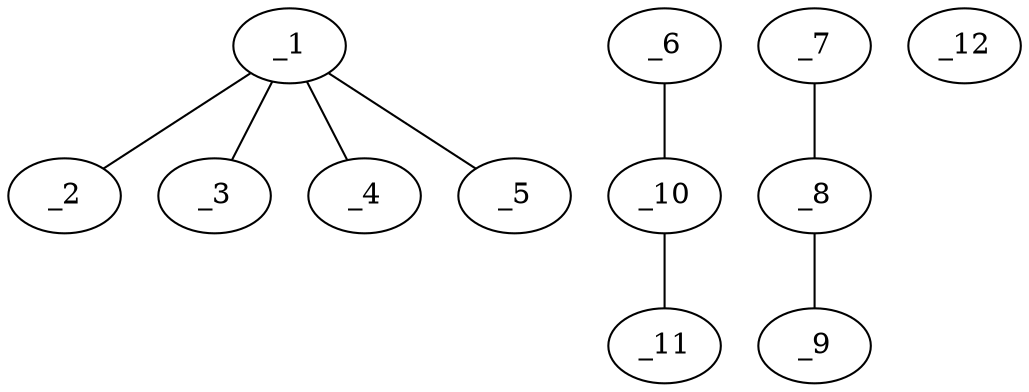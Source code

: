 graph molid630633 {
	_1	 [charge=3,
		chem=11,
		symbol="Co ",
		x="4.5981",
		y="-0.25"];
	_2	 [charge=0,
		chem=4,
		symbol="N  ",
		x="5.4641",
		y="-0.75"];
	_1 -- _2	 [valence=1];
	_3	 [charge=0,
		chem=4,
		symbol="N  ",
		x="3.7321",
		y="0.25"];
	_1 -- _3	 [valence=1];
	_4	 [charge=0,
		chem=4,
		symbol="N  ",
		x="4.5981",
		y="0.75"];
	_1 -- _4	 [valence=1];
	_5	 [charge=0,
		chem=4,
		symbol="N  ",
		x="4.5981",
		y="-1.25"];
	_1 -- _5	 [valence=1];
	_6	 [charge=1,
		chem=4,
		symbol="N  ",
		x="5.4641",
		y="0.25"];
	_10	 [charge=1,
		chem=4,
		symbol="N  ",
		x="6.3301",
		y="-0.25"];
	_6 -- _10	 [valence=2];
	_7	 [charge=1,
		chem=4,
		symbol="N  ",
		x="3.7321",
		y="-0.75"];
	_8	 [charge=1,
		chem=4,
		symbol="N  ",
		x="2.866",
		y="-0.25"];
	_7 -- _8	 [valence=2];
	_9	 [charge="-1",
		chem=4,
		symbol="N  ",
		x=2,
		y="0.25"];
	_8 -- _9	 [valence=2];
	_11	 [charge="-1",
		chem=4,
		symbol="N  ",
		x="7.1962",
		y="-0.75"];
	_10 -- _11	 [valence=2];
	_12	 [charge="-1",
		chem=7,
		symbol="Cl ",
		x="5.4641",
		y="1.25"];
}
